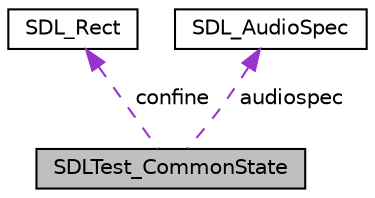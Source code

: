 digraph "SDLTest_CommonState"
{
 // LATEX_PDF_SIZE
  edge [fontname="Helvetica",fontsize="10",labelfontname="Helvetica",labelfontsize="10"];
  node [fontname="Helvetica",fontsize="10",shape=record];
  Node1 [label="SDLTest_CommonState",height=0.2,width=0.4,color="black", fillcolor="grey75", style="filled", fontcolor="black",tooltip=" "];
  Node2 -> Node1 [dir="back",color="darkorchid3",fontsize="10",style="dashed",label=" confine" ,fontname="Helvetica"];
  Node2 [label="SDL_Rect",height=0.2,width=0.4,color="black", fillcolor="white", style="filled",URL="$structSDL__Rect.html",tooltip=" "];
  Node3 -> Node1 [dir="back",color="darkorchid3",fontsize="10",style="dashed",label=" audiospec" ,fontname="Helvetica"];
  Node3 [label="SDL_AudioSpec",height=0.2,width=0.4,color="black", fillcolor="white", style="filled",URL="$structSDL__AudioSpec.html",tooltip=" "];
}
